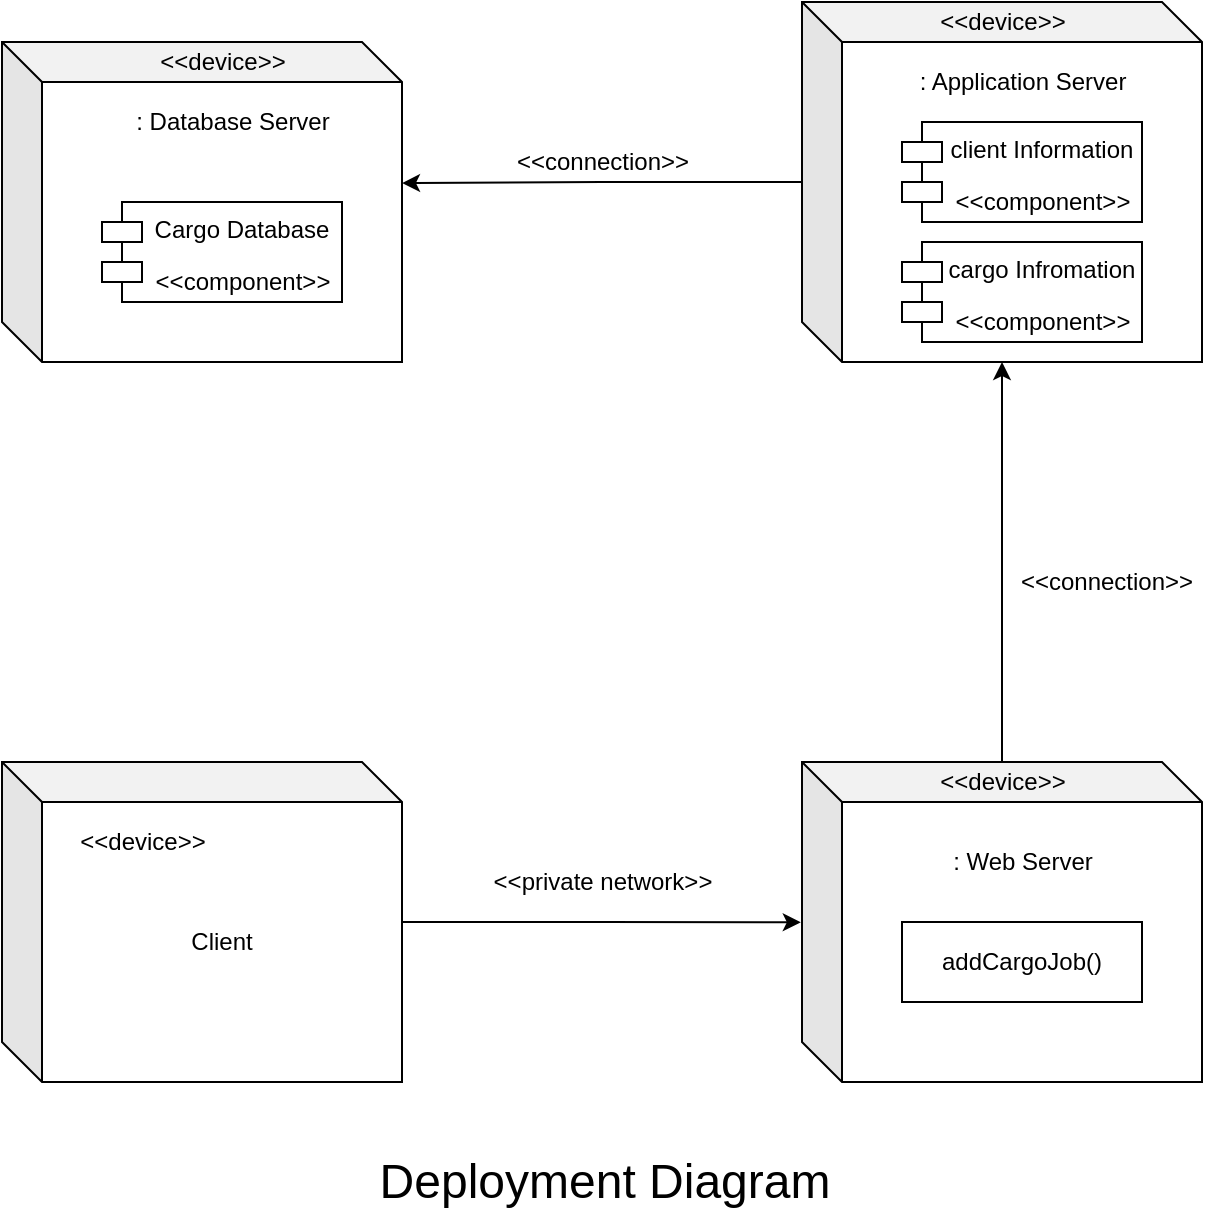 <mxfile version="14.6.13" type="device"><diagram id="m8ynHmsfonaR6QNNY-s-" name="Page-1"><mxGraphModel dx="2997" dy="1807" grid="1" gridSize="10" guides="1" tooltips="1" connect="1" arrows="1" fold="1" page="1" pageScale="1" pageWidth="1000" pageHeight="1000" math="0" shadow="0"><root><mxCell id="0"/><mxCell id="1" parent="0"/><mxCell id="LQOjpM0BGJS2e6FxMbRg-23" style="edgeStyle=orthogonalEdgeStyle;rounded=0;orthogonalLoop=1;jettySize=auto;html=1;entryX=-0.003;entryY=0.501;entryDx=0;entryDy=0;entryPerimeter=0;" edge="1" parent="1" source="LQOjpM0BGJS2e6FxMbRg-1" target="LQOjpM0BGJS2e6FxMbRg-4"><mxGeometry relative="1" as="geometry"/></mxCell><mxCell id="LQOjpM0BGJS2e6FxMbRg-1" value="Client" style="shape=cube;whiteSpace=wrap;html=1;boundedLbl=1;backgroundOutline=1;darkOpacity=0.05;darkOpacity2=0.1;" vertex="1" parent="1"><mxGeometry x="199" y="580" width="200" height="160" as="geometry"/></mxCell><mxCell id="LQOjpM0BGJS2e6FxMbRg-24" style="edgeStyle=orthogonalEdgeStyle;rounded=0;orthogonalLoop=1;jettySize=auto;html=1;entryX=0.5;entryY=1;entryDx=0;entryDy=0;entryPerimeter=0;" edge="1" parent="1" source="LQOjpM0BGJS2e6FxMbRg-4" target="LQOjpM0BGJS2e6FxMbRg-7"><mxGeometry relative="1" as="geometry"/></mxCell><mxCell id="LQOjpM0BGJS2e6FxMbRg-4" value="" style="shape=cube;whiteSpace=wrap;html=1;boundedLbl=1;backgroundOutline=1;darkOpacity=0.05;darkOpacity2=0.1;" vertex="1" parent="1"><mxGeometry x="599" y="580" width="200" height="160" as="geometry"/></mxCell><mxCell id="LQOjpM0BGJS2e6FxMbRg-5" value=": Web Server" style="text;html=1;align=center;verticalAlign=middle;resizable=0;points=[];autosize=1;strokeColor=none;" vertex="1" parent="1"><mxGeometry x="664" y="620" width="90" height="20" as="geometry"/></mxCell><mxCell id="LQOjpM0BGJS2e6FxMbRg-6" value="addCargoJob()" style="rounded=0;whiteSpace=wrap;html=1;" vertex="1" parent="1"><mxGeometry x="649" y="660" width="120" height="40" as="geometry"/></mxCell><mxCell id="LQOjpM0BGJS2e6FxMbRg-25" style="edgeStyle=orthogonalEdgeStyle;rounded=0;orthogonalLoop=1;jettySize=auto;html=1;entryX=1;entryY=0.441;entryDx=0;entryDy=0;entryPerimeter=0;" edge="1" parent="1" source="LQOjpM0BGJS2e6FxMbRg-7" target="LQOjpM0BGJS2e6FxMbRg-12"><mxGeometry relative="1" as="geometry"/></mxCell><mxCell id="LQOjpM0BGJS2e6FxMbRg-7" value="" style="shape=cube;whiteSpace=wrap;html=1;boundedLbl=1;backgroundOutline=1;darkOpacity=0.05;darkOpacity2=0.1;" vertex="1" parent="1"><mxGeometry x="599" y="200" width="200" height="180" as="geometry"/></mxCell><mxCell id="LQOjpM0BGJS2e6FxMbRg-8" value="&amp;lt;&amp;lt;device&amp;gt;&amp;gt;" style="text;html=1;align=center;verticalAlign=middle;resizable=0;points=[];autosize=1;strokeColor=none;" vertex="1" parent="1"><mxGeometry x="229" y="610" width="80" height="20" as="geometry"/></mxCell><mxCell id="LQOjpM0BGJS2e6FxMbRg-9" value="&amp;lt;&amp;lt;device&amp;gt;&amp;gt;" style="text;html=1;align=center;verticalAlign=middle;resizable=0;points=[];autosize=1;strokeColor=none;" vertex="1" parent="1"><mxGeometry x="659" y="580" width="80" height="20" as="geometry"/></mxCell><mxCell id="LQOjpM0BGJS2e6FxMbRg-10" value="&amp;lt;&amp;lt;device&amp;gt;&amp;gt;" style="text;html=1;align=center;verticalAlign=middle;resizable=0;points=[];autosize=1;strokeColor=none;" vertex="1" parent="1"><mxGeometry x="659" y="200" width="80" height="20" as="geometry"/></mxCell><mxCell id="LQOjpM0BGJS2e6FxMbRg-11" value=": Application Server" style="text;html=1;align=center;verticalAlign=middle;resizable=0;points=[];autosize=1;strokeColor=none;" vertex="1" parent="1"><mxGeometry x="649" y="230" width="120" height="20" as="geometry"/></mxCell><mxCell id="LQOjpM0BGJS2e6FxMbRg-12" value="" style="shape=cube;whiteSpace=wrap;html=1;boundedLbl=1;backgroundOutline=1;darkOpacity=0.05;darkOpacity2=0.1;" vertex="1" parent="1"><mxGeometry x="199" y="220" width="200" height="160" as="geometry"/></mxCell><mxCell id="LQOjpM0BGJS2e6FxMbRg-13" value="cargo Infromation" style="shape=module;align=left;spacingLeft=20;align=center;verticalAlign=top;" vertex="1" parent="1"><mxGeometry x="649" y="320" width="120" height="50" as="geometry"/></mxCell><mxCell id="LQOjpM0BGJS2e6FxMbRg-15" value="&amp;lt;&amp;lt;private network&amp;gt;&amp;gt;" style="text;html=1;align=center;verticalAlign=middle;resizable=0;points=[];autosize=1;strokeColor=none;" vertex="1" parent="1"><mxGeometry x="439" y="630" width="120" height="20" as="geometry"/></mxCell><mxCell id="LQOjpM0BGJS2e6FxMbRg-16" value="client Information" style="shape=module;align=left;spacingLeft=20;align=center;verticalAlign=top;" vertex="1" parent="1"><mxGeometry x="649" y="260" width="120" height="50" as="geometry"/></mxCell><mxCell id="LQOjpM0BGJS2e6FxMbRg-17" value=": Database Server" style="text;html=1;align=center;verticalAlign=middle;resizable=0;points=[];autosize=1;strokeColor=none;" vertex="1" parent="1"><mxGeometry x="259" y="250" width="110" height="20" as="geometry"/></mxCell><mxCell id="LQOjpM0BGJS2e6FxMbRg-18" value="Cargo Database" style="shape=module;align=left;spacingLeft=20;align=center;verticalAlign=top;" vertex="1" parent="1"><mxGeometry x="249" y="300" width="120" height="50" as="geometry"/></mxCell><mxCell id="LQOjpM0BGJS2e6FxMbRg-20" value="&amp;lt;&amp;lt;component&amp;gt;&amp;gt;" style="text;html=1;align=center;verticalAlign=middle;resizable=0;points=[];autosize=1;strokeColor=none;" vertex="1" parent="1"><mxGeometry x="269" y="330" width="100" height="20" as="geometry"/></mxCell><mxCell id="LQOjpM0BGJS2e6FxMbRg-21" value="&amp;lt;&amp;lt;component&amp;gt;&amp;gt;" style="text;html=1;align=center;verticalAlign=middle;resizable=0;points=[];autosize=1;strokeColor=none;" vertex="1" parent="1"><mxGeometry x="669" y="350" width="100" height="20" as="geometry"/></mxCell><mxCell id="LQOjpM0BGJS2e6FxMbRg-22" value="&amp;lt;&amp;lt;component&amp;gt;&amp;gt;" style="text;html=1;align=center;verticalAlign=middle;resizable=0;points=[];autosize=1;strokeColor=none;" vertex="1" parent="1"><mxGeometry x="669" y="290" width="100" height="20" as="geometry"/></mxCell><mxCell id="LQOjpM0BGJS2e6FxMbRg-26" value="&amp;lt;&amp;lt;connection&amp;gt;&amp;gt;" style="text;html=1;align=center;verticalAlign=middle;resizable=0;points=[];autosize=1;strokeColor=none;" vertex="1" parent="1"><mxGeometry x="701" y="480" width="100" height="20" as="geometry"/></mxCell><mxCell id="LQOjpM0BGJS2e6FxMbRg-27" value="&amp;lt;&amp;lt;connection&amp;gt;&amp;gt;" style="text;html=1;align=center;verticalAlign=middle;resizable=0;points=[];autosize=1;strokeColor=none;" vertex="1" parent="1"><mxGeometry x="449" y="270" width="100" height="20" as="geometry"/></mxCell><mxCell id="LQOjpM0BGJS2e6FxMbRg-28" value="&amp;lt;&amp;lt;device&amp;gt;&amp;gt;" style="text;html=1;align=center;verticalAlign=middle;resizable=0;points=[];autosize=1;strokeColor=none;" vertex="1" parent="1"><mxGeometry x="269" y="220" width="80" height="20" as="geometry"/></mxCell><mxCell id="LQOjpM0BGJS2e6FxMbRg-29" value="&lt;font style=&quot;font-size: 24px&quot;&gt;Deployment Diagram&lt;/font&gt;" style="text;html=1;align=center;verticalAlign=middle;resizable=0;points=[];autosize=1;strokeColor=none;" vertex="1" parent="1"><mxGeometry x="380" y="780" width="240" height="20" as="geometry"/></mxCell></root></mxGraphModel></diagram></mxfile>